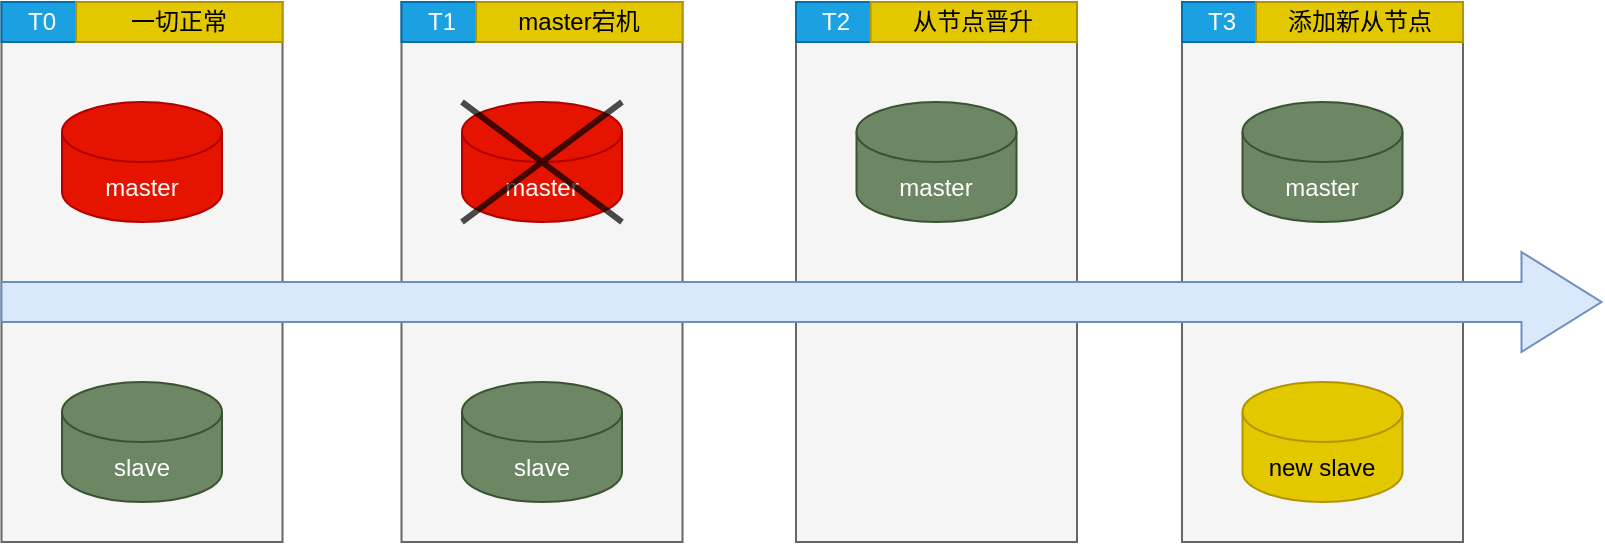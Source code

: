 <mxfile version="23.0.2" type="device">
  <diagram name="第 1 页" id="o3UMnivyae-Ou7uCvYya">
    <mxGraphModel dx="1101" dy="824" grid="1" gridSize="10" guides="1" tooltips="1" connect="1" arrows="1" fold="1" page="1" pageScale="1" pageWidth="827" pageHeight="1169" math="0" shadow="0">
      <root>
        <mxCell id="0" />
        <mxCell id="1" parent="0" />
        <mxCell id="UyuvW6fJh573paZwKca1-26" value="" style="rounded=0;whiteSpace=wrap;html=1;fillColor=#f5f5f5;fontColor=#333333;strokeColor=#666666;" parent="1" vertex="1">
          <mxGeometry x="613" y="180" width="140.5" height="270" as="geometry" />
        </mxCell>
        <mxCell id="UyuvW6fJh573paZwKca1-25" value="" style="rounded=0;whiteSpace=wrap;html=1;fillColor=#f5f5f5;fontColor=#333333;strokeColor=#666666;" parent="1" vertex="1">
          <mxGeometry x="420" y="180" width="140.5" height="270" as="geometry" />
        </mxCell>
        <mxCell id="UyuvW6fJh573paZwKca1-24" value="" style="rounded=0;whiteSpace=wrap;html=1;fillColor=#f5f5f5;fontColor=#333333;strokeColor=#666666;" parent="1" vertex="1">
          <mxGeometry x="222.75" y="180" width="140.5" height="270" as="geometry" />
        </mxCell>
        <mxCell id="UyuvW6fJh573paZwKca1-19" value="" style="rounded=0;whiteSpace=wrap;html=1;fillColor=#f5f5f5;fontColor=#333333;strokeColor=#666666;" parent="1" vertex="1">
          <mxGeometry x="22.75" y="180" width="140.5" height="270" as="geometry" />
        </mxCell>
        <mxCell id="UyuvW6fJh573paZwKca1-1" value="master" style="shape=cylinder3;whiteSpace=wrap;html=1;boundedLbl=1;backgroundOutline=1;size=15;fillColor=#e51400;strokeColor=#B20000;fontColor=#ffffff;" parent="1" vertex="1">
          <mxGeometry x="53" y="230" width="80" height="60" as="geometry" />
        </mxCell>
        <mxCell id="UyuvW6fJh573paZwKca1-5" value="slave" style="shape=cylinder3;whiteSpace=wrap;html=1;boundedLbl=1;backgroundOutline=1;size=15;fillColor=#6d8764;fontColor=#ffffff;strokeColor=#3A5431;" parent="1" vertex="1">
          <mxGeometry x="53" y="370" width="80" height="60" as="geometry" />
        </mxCell>
        <mxCell id="UyuvW6fJh573paZwKca1-6" value="master" style="shape=cylinder3;whiteSpace=wrap;html=1;boundedLbl=1;backgroundOutline=1;size=15;fillColor=#e51400;fontColor=#ffffff;strokeColor=#B20000;" parent="1" vertex="1">
          <mxGeometry x="253" y="230" width="80" height="60" as="geometry" />
        </mxCell>
        <mxCell id="UyuvW6fJh573paZwKca1-7" value="slave" style="shape=cylinder3;whiteSpace=wrap;html=1;boundedLbl=1;backgroundOutline=1;size=15;fillColor=#6d8764;fontColor=#ffffff;strokeColor=#3A5431;" parent="1" vertex="1">
          <mxGeometry x="253" y="370" width="80" height="60" as="geometry" />
        </mxCell>
        <mxCell id="UyuvW6fJh573paZwKca1-8" value="master" style="shape=cylinder3;whiteSpace=wrap;html=1;boundedLbl=1;backgroundOutline=1;size=15;fillColor=#6d8764;fontColor=#ffffff;strokeColor=#3A5431;" parent="1" vertex="1">
          <mxGeometry x="450.25" y="230" width="80" height="60" as="geometry" />
        </mxCell>
        <mxCell id="UyuvW6fJh573paZwKca1-12" value="" style="shape=umlDestroy;whiteSpace=wrap;html=1;strokeWidth=3;targetShapes=umlLifeline;opacity=70;strokeColor=#000000;" parent="1" vertex="1">
          <mxGeometry x="253" y="230" width="80" height="60" as="geometry" />
        </mxCell>
        <mxCell id="UyuvW6fJh573paZwKca1-13" value="master" style="shape=cylinder3;whiteSpace=wrap;html=1;boundedLbl=1;backgroundOutline=1;size=15;fillColor=#6d8764;fontColor=#ffffff;strokeColor=#3A5431;" parent="1" vertex="1">
          <mxGeometry x="643.25" y="230" width="80" height="60" as="geometry" />
        </mxCell>
        <mxCell id="UyuvW6fJh573paZwKca1-14" value="new slave" style="shape=cylinder3;whiteSpace=wrap;html=1;boundedLbl=1;backgroundOutline=1;size=15;fillColor=#e3c800;fontColor=#000000;strokeColor=#B09500;" parent="1" vertex="1">
          <mxGeometry x="643.25" y="370" width="80" height="60" as="geometry" />
        </mxCell>
        <mxCell id="UyuvW6fJh573paZwKca1-18" value="" style="html=1;shadow=0;dashed=0;align=center;verticalAlign=middle;shape=mxgraph.arrows2.arrow;dy=0.6;dx=40;notch=0;fillColor=#dae8fc;strokeColor=#6c8ebf;" parent="1" vertex="1">
          <mxGeometry x="22.75" y="305" width="800" height="50" as="geometry" />
        </mxCell>
        <mxCell id="UyuvW6fJh573paZwKca1-27" value="T0" style="rounded=0;whiteSpace=wrap;html=1;fillColor=#1ba1e2;fontColor=#ffffff;strokeColor=#006EAF;" parent="1" vertex="1">
          <mxGeometry x="22.75" y="180" width="40" height="20" as="geometry" />
        </mxCell>
        <mxCell id="UyuvW6fJh573paZwKca1-28" value="T1" style="rounded=0;whiteSpace=wrap;html=1;fillColor=#1ba1e2;fontColor=#ffffff;strokeColor=#006EAF;" parent="1" vertex="1">
          <mxGeometry x="222.75" y="180" width="40" height="20" as="geometry" />
        </mxCell>
        <mxCell id="UyuvW6fJh573paZwKca1-29" value="T2" style="rounded=0;whiteSpace=wrap;html=1;fillColor=#1ba1e2;fontColor=#ffffff;strokeColor=#006EAF;" parent="1" vertex="1">
          <mxGeometry x="420" y="180" width="40" height="20" as="geometry" />
        </mxCell>
        <mxCell id="UyuvW6fJh573paZwKca1-30" value="T3" style="rounded=0;whiteSpace=wrap;html=1;fillColor=#1ba1e2;fontColor=#ffffff;strokeColor=#006EAF;" parent="1" vertex="1">
          <mxGeometry x="613" y="180" width="40" height="20" as="geometry" />
        </mxCell>
        <mxCell id="G0SITHDq7sZ5953DstlT-1" value="一切正常" style="rounded=0;whiteSpace=wrap;html=1;fillColor=#e3c800;fontColor=#000000;strokeColor=#B09500;" parent="1" vertex="1">
          <mxGeometry x="60" y="180" width="103.25" height="20" as="geometry" />
        </mxCell>
        <mxCell id="G0SITHDq7sZ5953DstlT-3" value="master宕机" style="rounded=0;whiteSpace=wrap;html=1;fillColor=#e3c800;fontColor=#000000;strokeColor=#B09500;" parent="1" vertex="1">
          <mxGeometry x="260" y="180" width="103.25" height="20" as="geometry" />
        </mxCell>
        <mxCell id="G0SITHDq7sZ5953DstlT-4" value="从节点晋升" style="rounded=0;whiteSpace=wrap;html=1;fillColor=#e3c800;fontColor=#000000;strokeColor=#B09500;" parent="1" vertex="1">
          <mxGeometry x="457.25" y="180" width="103.25" height="20" as="geometry" />
        </mxCell>
        <mxCell id="G0SITHDq7sZ5953DstlT-5" value="添加新从节点" style="rounded=0;whiteSpace=wrap;html=1;fillColor=#e3c800;fontColor=#000000;strokeColor=#B09500;" parent="1" vertex="1">
          <mxGeometry x="650" y="180" width="103.5" height="20" as="geometry" />
        </mxCell>
      </root>
    </mxGraphModel>
  </diagram>
</mxfile>
